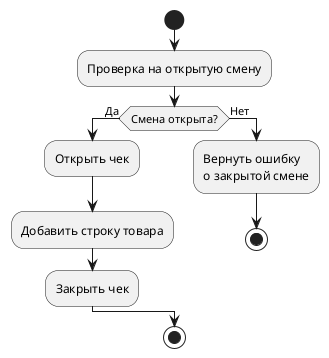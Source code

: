 @startuml

start

:Проверка на открытую смену;

if (Смена открыта?) then (Да)
  :Открыть чек;
  :Добавить строку товара;
  :Закрыть чек;
else (Нет)
  :Вернуть ошибку
  о закрытой смене;
  stop
endif

stop

@enduml